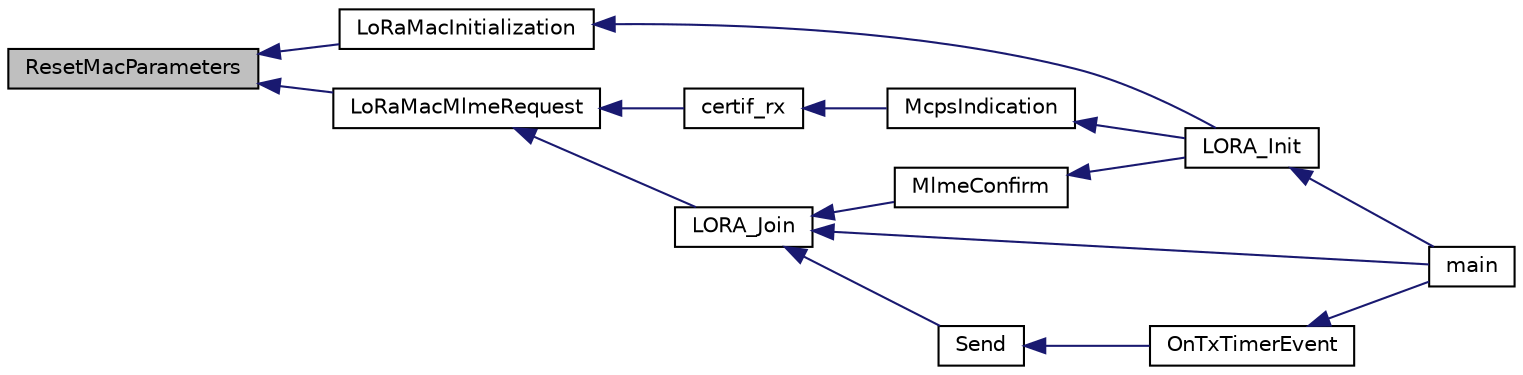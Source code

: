 digraph "ResetMacParameters"
{
  edge [fontname="Helvetica",fontsize="10",labelfontname="Helvetica",labelfontsize="10"];
  node [fontname="Helvetica",fontsize="10",shape=record];
  rankdir="LR";
  Node503 [label="ResetMacParameters",height=0.2,width=0.4,color="black", fillcolor="grey75", style="filled", fontcolor="black"];
  Node503 -> Node504 [dir="back",color="midnightblue",fontsize="10",style="solid",fontname="Helvetica"];
  Node504 [label="LoRaMacInitialization",height=0.2,width=0.4,color="black", fillcolor="white", style="filled",URL="$group___l_o_r_a_m_a_c.html#ga7ca445cf825e45999810b3991273eba5",tooltip="LoRaMAC layer initialization "];
  Node504 -> Node505 [dir="back",color="midnightblue",fontsize="10",style="solid",fontname="Helvetica"];
  Node505 [label="LORA_Init",height=0.2,width=0.4,color="black", fillcolor="white", style="filled",URL="$lora_8h.html#a60e6c21550fcaf1cadb87454348046ad",tooltip="Lora Initialisation "];
  Node505 -> Node506 [dir="back",color="midnightblue",fontsize="10",style="solid",fontname="Helvetica"];
  Node506 [label="main",height=0.2,width=0.4,color="black", fillcolor="white", style="filled",URL="$main_8c.html#a840291bc02cba5474a4cb46a9b9566fe",tooltip="Main program "];
  Node503 -> Node507 [dir="back",color="midnightblue",fontsize="10",style="solid",fontname="Helvetica"];
  Node507 [label="LoRaMacMlmeRequest",height=0.2,width=0.4,color="black", fillcolor="white", style="filled",URL="$group___l_o_r_a_m_a_c.html#ga097113f30feecc17c780940ff74af33e",tooltip="LoRaMAC MLME-Request "];
  Node507 -> Node508 [dir="back",color="midnightblue",fontsize="10",style="solid",fontname="Helvetica"];
  Node508 [label="certif_rx",height=0.2,width=0.4,color="black", fillcolor="white", style="filled",URL="$lora-test_8h.html#ad5e51928ecf0cca8d4f33f9e9c10aba4"];
  Node508 -> Node509 [dir="back",color="midnightblue",fontsize="10",style="solid",fontname="Helvetica"];
  Node509 [label="McpsIndication",height=0.2,width=0.4,color="black", fillcolor="white", style="filled",URL="$lora_8c.html#aa62f56dcd70e02213fc6e5d0f04b3d1c",tooltip="MCPS-Indication event function "];
  Node509 -> Node505 [dir="back",color="midnightblue",fontsize="10",style="solid",fontname="Helvetica"];
  Node507 -> Node510 [dir="back",color="midnightblue",fontsize="10",style="solid",fontname="Helvetica"];
  Node510 [label="LORA_Join",height=0.2,width=0.4,color="black", fillcolor="white", style="filled",URL="$lora_8h.html#a3671e53923a80ddbbd43e56342fd94fa",tooltip="Join a Lora Network in classA  if the device is ABP, this is a pass through functon ..."];
  Node510 -> Node511 [dir="back",color="midnightblue",fontsize="10",style="solid",fontname="Helvetica"];
  Node511 [label="MlmeConfirm",height=0.2,width=0.4,color="black", fillcolor="white", style="filled",URL="$lora_8c.html#ab72b68cc96c6187003c5dd6e325a74c7",tooltip="MLME-Confirm event function "];
  Node511 -> Node505 [dir="back",color="midnightblue",fontsize="10",style="solid",fontname="Helvetica"];
  Node510 -> Node506 [dir="back",color="midnightblue",fontsize="10",style="solid",fontname="Helvetica"];
  Node510 -> Node512 [dir="back",color="midnightblue",fontsize="10",style="solid",fontname="Helvetica"];
  Node512 [label="Send",height=0.2,width=0.4,color="black", fillcolor="white", style="filled",URL="$main_8c.html#ac96d7cf33dce81bb57a803bb3839d458"];
  Node512 -> Node513 [dir="back",color="midnightblue",fontsize="10",style="solid",fontname="Helvetica"];
  Node513 [label="OnTxTimerEvent",height=0.2,width=0.4,color="black", fillcolor="white", style="filled",URL="$main_8c.html#aa660732a6ebc018e235409094d603160"];
  Node513 -> Node506 [dir="back",color="midnightblue",fontsize="10",style="solid",fontname="Helvetica"];
}
